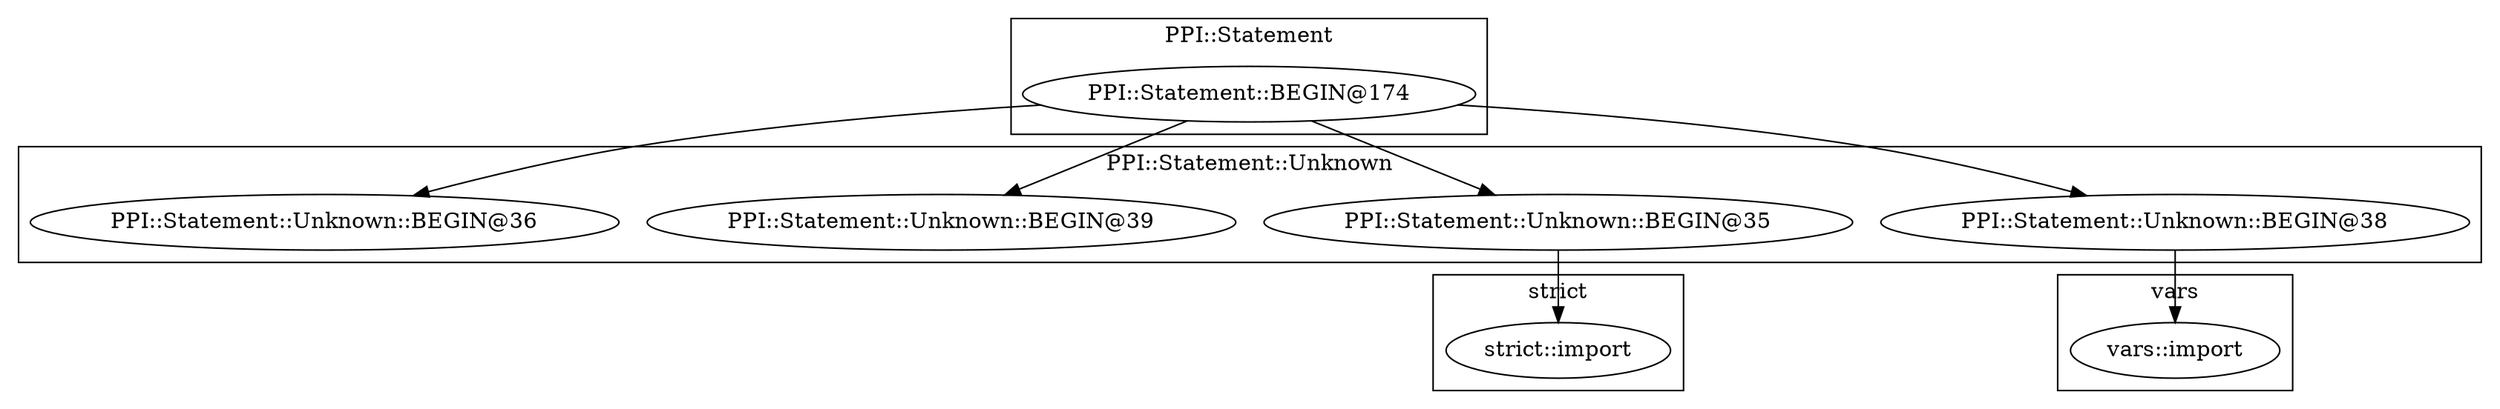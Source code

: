 digraph {
graph [overlap=false]
subgraph cluster_PPI_Statement {
	label="PPI::Statement";
	"PPI::Statement::BEGIN@174";
}
subgraph cluster_PPI_Statement_Unknown {
	label="PPI::Statement::Unknown";
	"PPI::Statement::Unknown::BEGIN@35";
	"PPI::Statement::Unknown::BEGIN@38";
	"PPI::Statement::Unknown::BEGIN@39";
	"PPI::Statement::Unknown::BEGIN@36";
}
subgraph cluster_vars {
	label="vars";
	"vars::import";
}
subgraph cluster_strict {
	label="strict";
	"strict::import";
}
"PPI::Statement::BEGIN@174" -> "PPI::Statement::Unknown::BEGIN@38";
"PPI::Statement::BEGIN@174" -> "PPI::Statement::Unknown::BEGIN@39";
"PPI::Statement::Unknown::BEGIN@35" -> "strict::import";
"PPI::Statement::BEGIN@174" -> "PPI::Statement::Unknown::BEGIN@35";
"PPI::Statement::Unknown::BEGIN@38" -> "vars::import";
"PPI::Statement::BEGIN@174" -> "PPI::Statement::Unknown::BEGIN@36";
}
